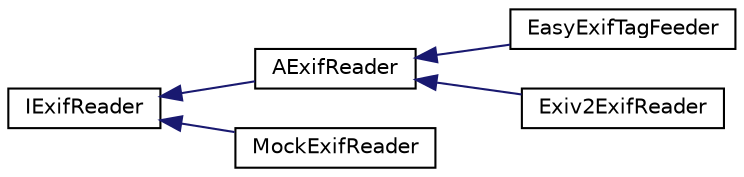 digraph "Graphical Class Hierarchy"
{
 // LATEX_PDF_SIZE
  edge [fontname="Helvetica",fontsize="10",labelfontname="Helvetica",labelfontsize="10"];
  node [fontname="Helvetica",fontsize="10",shape=record];
  rankdir="LR";
  Node0 [label="IExifReader",height=0.2,width=0.4,color="black", fillcolor="white", style="filled",URL="$struct_i_exif_reader.html",tooltip=" "];
  Node0 -> Node1 [dir="back",color="midnightblue",fontsize="10",style="solid",fontname="Helvetica"];
  Node1 [label="AExifReader",height=0.2,width=0.4,color="black", fillcolor="white", style="filled",URL="$class_a_exif_reader.html",tooltip=" "];
  Node1 -> Node2 [dir="back",color="midnightblue",fontsize="10",style="solid",fontname="Helvetica"];
  Node2 [label="EasyExifTagFeeder",height=0.2,width=0.4,color="black", fillcolor="white", style="filled",URL="$class_easy_exif_tag_feeder.html",tooltip=" "];
  Node1 -> Node3 [dir="back",color="midnightblue",fontsize="10",style="solid",fontname="Helvetica"];
  Node3 [label="Exiv2ExifReader",height=0.2,width=0.4,color="black", fillcolor="white", style="filled",URL="$class_exiv2_exif_reader.html",tooltip=" "];
  Node0 -> Node4 [dir="back",color="midnightblue",fontsize="10",style="solid",fontname="Helvetica"];
  Node4 [label="MockExifReader",height=0.2,width=0.4,color="black", fillcolor="white", style="filled",URL="$struct_mock_exif_reader.html",tooltip=" "];
}

